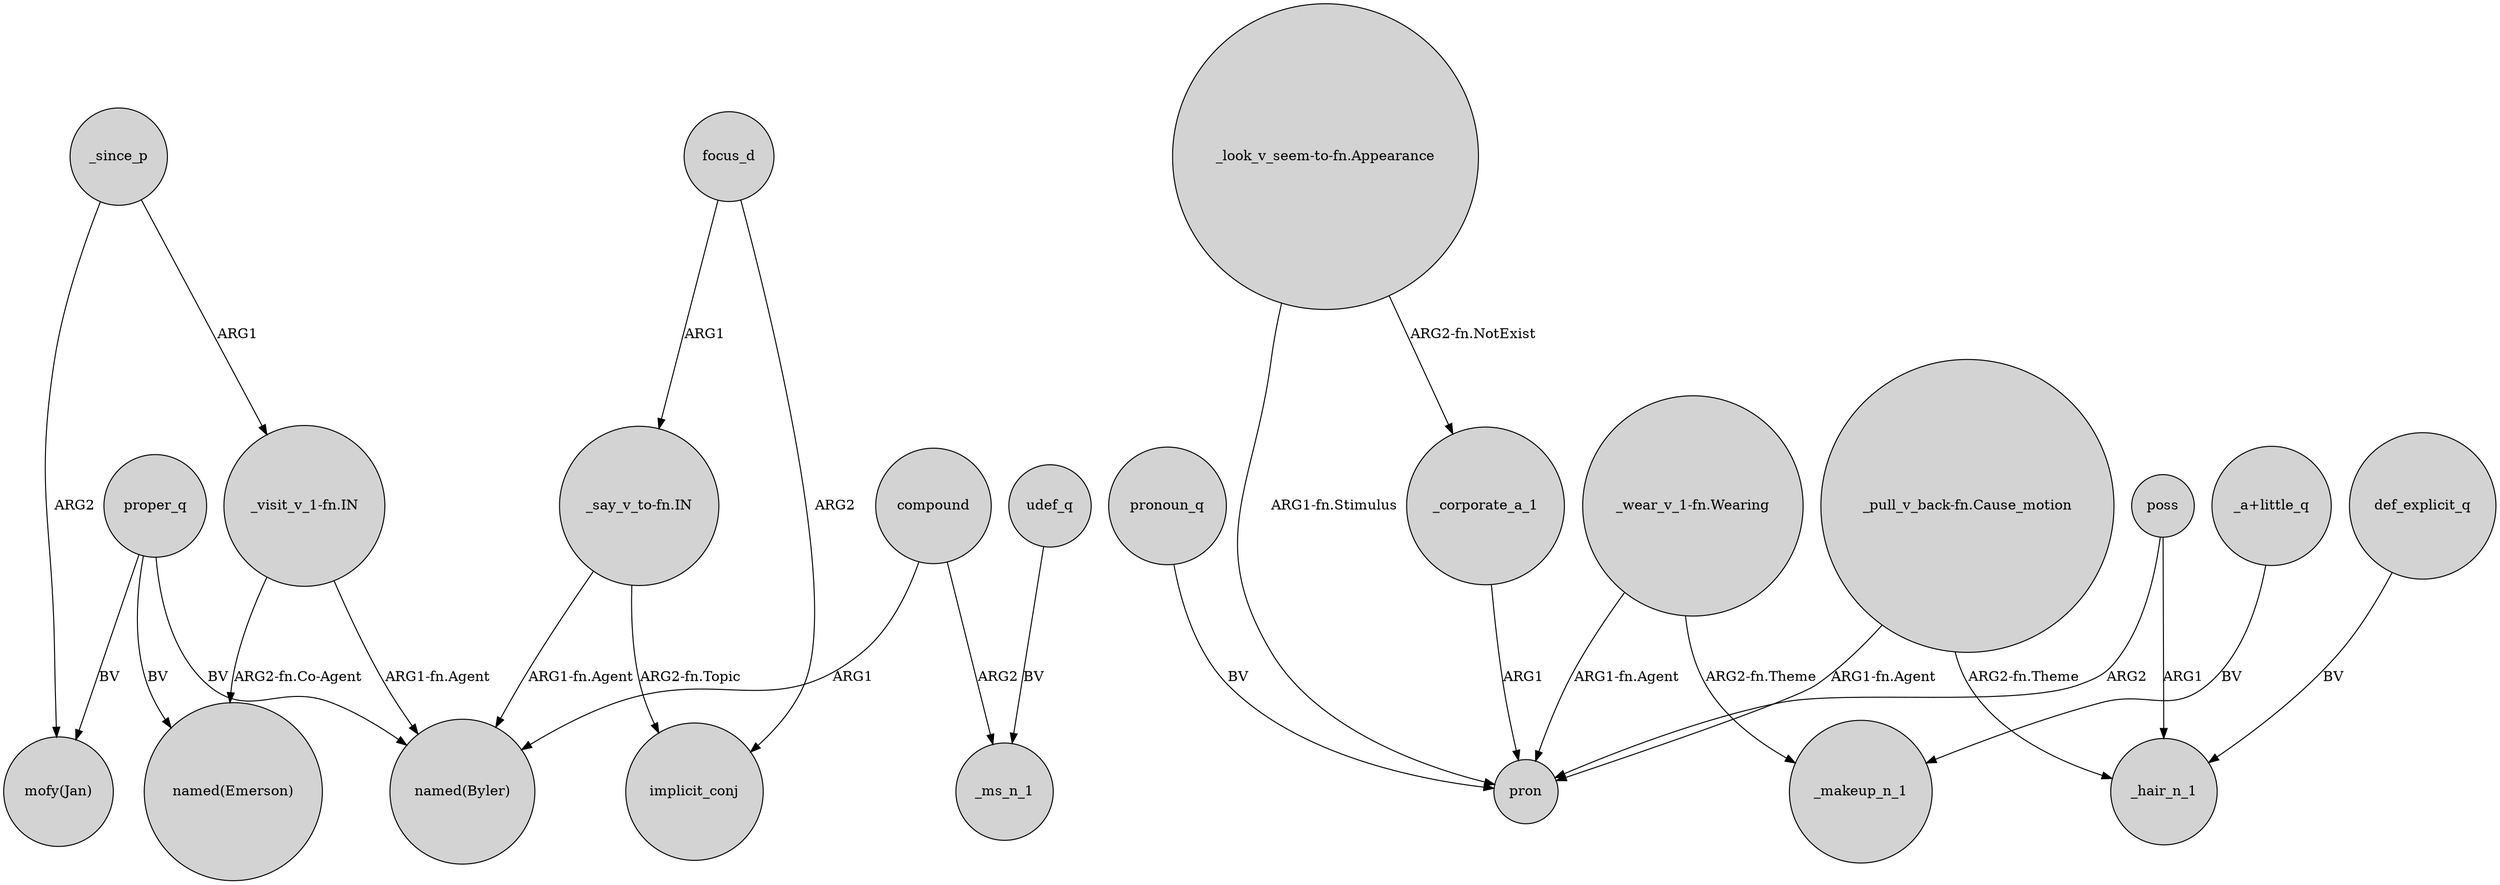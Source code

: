 digraph {
	node [shape=circle style=filled]
	_since_p -> "mofy(Jan)" [label=ARG2]
	proper_q -> "named(Byler)" [label=BV]
	_since_p -> "_visit_v_1-fn.IN" [label=ARG1]
	"_look_v_seem-to-fn.Appearance" -> _corporate_a_1 [label="ARG2-fn.NotExist"]
	compound -> "named(Byler)" [label=ARG1]
	poss -> pron [label=ARG2]
	_corporate_a_1 -> pron [label=ARG1]
	focus_d -> implicit_conj [label=ARG2]
	"_pull_v_back-fn.Cause_motion" -> pron [label="ARG1-fn.Agent"]
	"_say_v_to-fn.IN" -> implicit_conj [label="ARG2-fn.Topic"]
	"_visit_v_1-fn.IN" -> "named(Byler)" [label="ARG1-fn.Agent"]
	proper_q -> "mofy(Jan)" [label=BV]
	compound -> _ms_n_1 [label=ARG2]
	def_explicit_q -> _hair_n_1 [label=BV]
	proper_q -> "named(Emerson)" [label=BV]
	pronoun_q -> pron [label=BV]
	udef_q -> _ms_n_1 [label=BV]
	"_pull_v_back-fn.Cause_motion" -> _hair_n_1 [label="ARG2-fn.Theme"]
	poss -> _hair_n_1 [label=ARG1]
	"_wear_v_1-fn.Wearing" -> _makeup_n_1 [label="ARG2-fn.Theme"]
	"_a+little_q" -> _makeup_n_1 [label=BV]
	"_look_v_seem-to-fn.Appearance" -> pron [label="ARG1-fn.Stimulus"]
	"_say_v_to-fn.IN" -> "named(Byler)" [label="ARG1-fn.Agent"]
	"_visit_v_1-fn.IN" -> "named(Emerson)" [label="ARG2-fn.Co-Agent"]
	focus_d -> "_say_v_to-fn.IN" [label=ARG1]
	"_wear_v_1-fn.Wearing" -> pron [label="ARG1-fn.Agent"]
}
